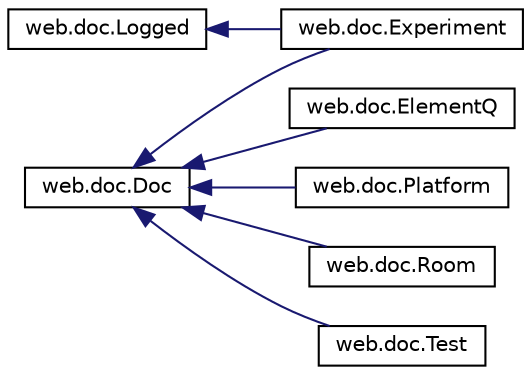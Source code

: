 digraph "Graphical Class Hierarchy"
{
 // LATEX_PDF_SIZE
  edge [fontname="Helvetica",fontsize="10",labelfontname="Helvetica",labelfontsize="10"];
  node [fontname="Helvetica",fontsize="10",shape=record];
  rankdir="LR";
  Node0 [label="web.doc.Doc",height=0.2,width=0.4,color="black", fillcolor="white", style="filled",URL="$d2/d76/classweb_1_1doc_1_1Doc.html",tooltip=" "];
  Node0 -> Node1 [dir="back",color="midnightblue",fontsize="10",style="solid",fontname="Helvetica"];
  Node1 [label="web.doc.ElementQ",height=0.2,width=0.4,color="black", fillcolor="white", style="filled",URL="$d8/d13/classweb_1_1doc_1_1ElementQ.html",tooltip=" "];
  Node0 -> Node2 [dir="back",color="midnightblue",fontsize="10",style="solid",fontname="Helvetica"];
  Node2 [label="web.doc.Experiment",height=0.2,width=0.4,color="black", fillcolor="white", style="filled",URL="$d6/d5a/classweb_1_1doc_1_1Experiment.html",tooltip=" "];
  Node0 -> Node4 [dir="back",color="midnightblue",fontsize="10",style="solid",fontname="Helvetica"];
  Node4 [label="web.doc.Platform",height=0.2,width=0.4,color="black", fillcolor="white", style="filled",URL="$d0/d96/classweb_1_1doc_1_1Platform.html",tooltip=" "];
  Node0 -> Node5 [dir="back",color="midnightblue",fontsize="10",style="solid",fontname="Helvetica"];
  Node5 [label="web.doc.Room",height=0.2,width=0.4,color="black", fillcolor="white", style="filled",URL="$d7/df1/classweb_1_1doc_1_1Room.html",tooltip=" "];
  Node0 -> Node6 [dir="back",color="midnightblue",fontsize="10",style="solid",fontname="Helvetica"];
  Node6 [label="web.doc.Test",height=0.2,width=0.4,color="black", fillcolor="white", style="filled",URL="$d2/dbc/classweb_1_1doc_1_1Test.html",tooltip=" "];
  Node3 [label="web.doc.Logged",height=0.2,width=0.4,color="black", fillcolor="white", style="filled",URL="$df/dca/classweb_1_1doc_1_1Logged.html",tooltip=" "];
  Node3 -> Node2 [dir="back",color="midnightblue",fontsize="10",style="solid",fontname="Helvetica"];
}

